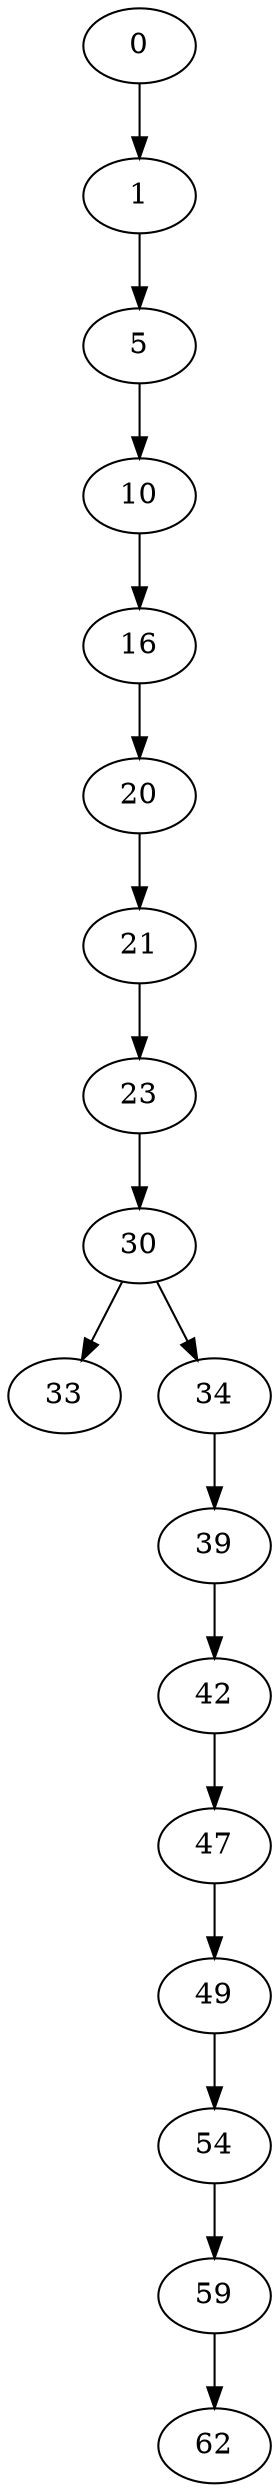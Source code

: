 digraph D{
0 -> 1
1 -> 5
5 -> 10
10 -> 16
16 -> 20
20 -> 21
21 -> 23
23 -> 30
30 -> 33
30 -> 34
34 -> 39
39 -> 42
42 -> 47
47 -> 49
49 -> 54
54 -> 59
59 -> 62
}